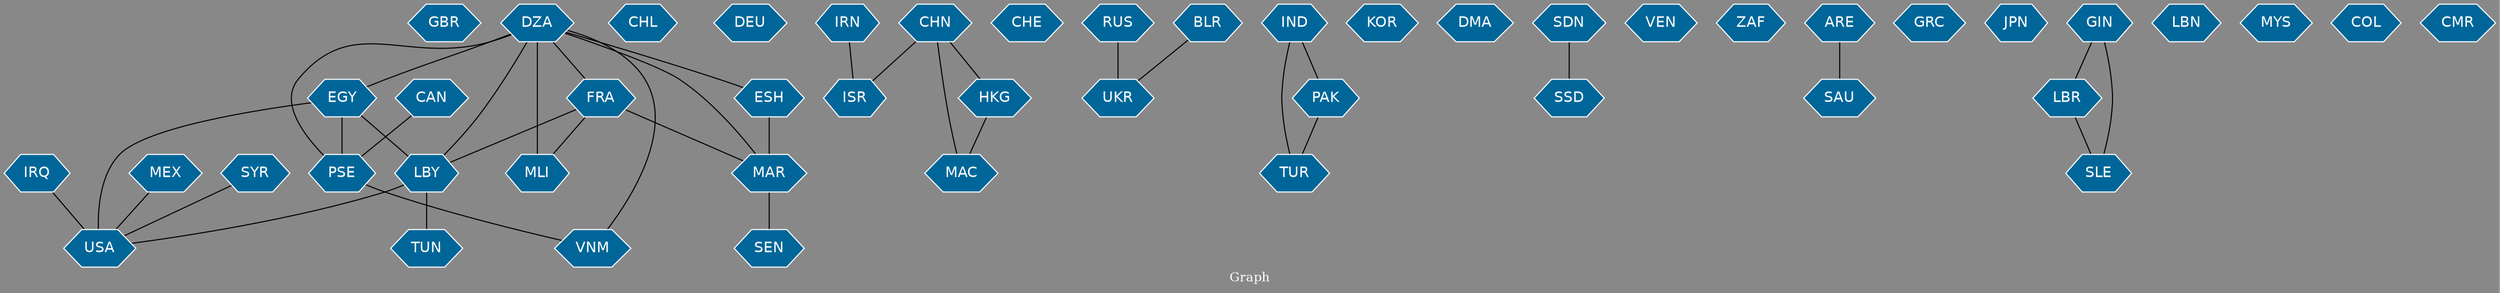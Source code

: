 // Countries together in item graph
graph {
	graph [bgcolor="#888888" fontcolor=white fontsize=12 label="Graph" outputorder=edgesfirst overlap=prism]
	node [color=white fillcolor="#006699" fontcolor=white fontname=Helvetica shape=hexagon style=filled]
	edge [arrowhead=open color=black fontcolor=white fontname=Courier fontsize=12]
		GBR [label=GBR]
		IRQ [label=IRQ]
		CHL [label=CHL]
		DEU [label=DEU]
		IRN [label=IRN]
		TUN [label=TUN]
		MEX [label=MEX]
		USA [label=USA]
		LBY [label=LBY]
		EGY [label=EGY]
		CHE [label=CHE]
		SEN [label=SEN]
		MAR [label=MAR]
		ESH [label=ESH]
		DZA [label=DZA]
		RUS [label=RUS]
		UKR [label=UKR]
		BLR [label=BLR]
		FRA [label=FRA]
		MLI [label=MLI]
		TUR [label=TUR]
		ISR [label=ISR]
		KOR [label=KOR]
		SYR [label=SYR]
		DMA [label=DMA]
		SSD [label=SSD]
		SDN [label=SDN]
		PSE [label=PSE]
		VEN [label=VEN]
		CHN [label=CHN]
		ZAF [label=ZAF]
		SAU [label=SAU]
		GRC [label=GRC]
		JPN [label=JPN]
		LBR [label=LBR]
		LBN [label=LBN]
		IND [label=IND]
		PAK [label=PAK]
		CAN [label=CAN]
		VNM [label=VNM]
		MYS [label=MYS]
		COL [label=COL]
		MAC [label=MAC]
		HKG [label=HKG]
		SLE [label=SLE]
		GIN [label=GIN]
		CMR [label=CMR]
		ARE [label=ARE]
			MAR -- SEN [weight=2]
			SYR -- USA [weight=1]
			IND -- PAK [weight=1]
			CHN -- MAC [weight=1]
			ARE -- SAU [weight=1]
			BLR -- UKR [weight=1]
			EGY -- PSE [weight=3]
			IRQ -- USA [weight=3]
			HKG -- MAC [weight=1]
			LBY -- TUN [weight=1]
			FRA -- MAR [weight=1]
			DZA -- ESH [weight=1]
			ESH -- MAR [weight=3]
			DZA -- MAR [weight=1]
			DZA -- LBY [weight=1]
			DZA -- FRA [weight=1]
			MEX -- USA [weight=1]
			EGY -- USA [weight=1]
			DZA -- PSE [weight=1]
			GIN -- SLE [weight=1]
			PSE -- VNM [weight=1]
			RUS -- UKR [weight=2]
			PAK -- TUR [weight=1]
			LBY -- USA [weight=1]
			CHN -- ISR [weight=1]
			SDN -- SSD [weight=1]
			CAN -- PSE [weight=1]
			LBR -- SLE [weight=1]
			EGY -- LBY [weight=2]
			FRA -- MLI [weight=1]
			IRN -- ISR [weight=1]
			DZA -- EGY [weight=1]
			DZA -- MLI [weight=2]
			DZA -- VNM [weight=1]
			FRA -- LBY [weight=1]
			GIN -- LBR [weight=1]
			IND -- TUR [weight=1]
			CHN -- HKG [weight=1]
}